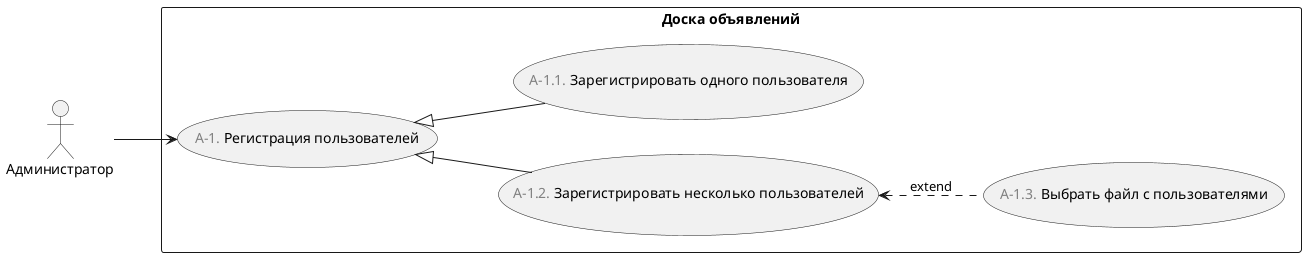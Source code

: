﻿@startuml
'https://plantuml.com/use-case-diagram

left to right direction

:Администратор: as admin

rectangle "Доска объявлений" {
    (<font color="gray">A-1.</font> Регистрация пользователей) as registerUsers
    (<font color="gray">A-1.2.</font> Зарегистрировать несколько пользователей) as registerSeveralUsers

    admin --> registerUsers
    registerUsers <|-- (<font color="gray">A-1.1.</font> Зарегистрировать одного пользователя)
    registerUsers <|-- registerSeveralUsers 
    registerSeveralUsers <.. (<font color="gray">A-1.3.</font> Выбрать файл с пользователями) : extend
}

@enduml